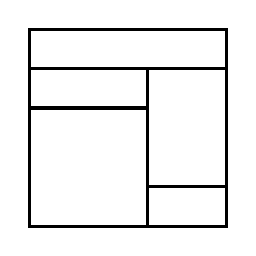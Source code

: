 \begin{tikzpicture}[very thick, scale=.5]
    \draw (0,4) rectangle (5,5);
    \draw (0,3) rectangle (3,4);
    \draw (0,0) rectangle (3,3);
    \draw (3,1) rectangle (5,4);
    \draw (3,0) rectangle (5,1);
\end{tikzpicture}
